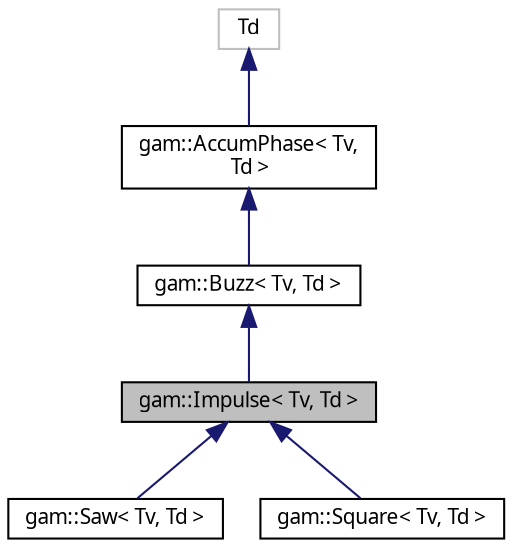 digraph "gam::Impulse&lt; Tv, Td &gt;"
{
 // LATEX_PDF_SIZE
  bgcolor="transparent";
  edge [fontname="FreeSans.ttf",fontsize="10",labelfontname="FreeSans.ttf",labelfontsize="10"];
  node [fontname="FreeSans.ttf",fontsize="10",shape=record];
  Node1 [label="gam::Impulse\< Tv, Td \>",height=0.2,width=0.4,color="black", fillcolor="grey75", style="filled", fontcolor="black",tooltip="Band-limited impulse train."];
  Node2 -> Node1 [dir="back",color="midnightblue",fontsize="10",style="solid",fontname="FreeSans.ttf"];
  Node2 [label="gam::Buzz\< Tv, Td \>",height=0.2,width=0.4,color="black",URL="$classgam_1_1_buzz.html",tooltip="Sum of cosine waves."];
  Node3 -> Node2 [dir="back",color="midnightblue",fontsize="10",style="solid",fontname="FreeSans.ttf"];
  Node3 [label="gam::AccumPhase\< Tv,\l Td \>",height=0.2,width=0.4,color="black",URL="$classgam_1_1_accum_phase.html",tooltip="Floating-point phase accumulator with output in [-A, A)"];
  Node4 -> Node3 [dir="back",color="midnightblue",fontsize="10",style="solid",fontname="FreeSans.ttf"];
  Node4 [label="Td",height=0.2,width=0.4,color="grey75",tooltip=" "];
  Node1 -> Node5 [dir="back",color="midnightblue",fontsize="10",style="solid",fontname="FreeSans.ttf"];
  Node5 [label="gam::Saw\< Tv, Td \>",height=0.2,width=0.4,color="black",URL="$structgam_1_1_saw.html",tooltip="Band-limited saw wave."];
  Node1 -> Node6 [dir="back",color="midnightblue",fontsize="10",style="solid",fontname="FreeSans.ttf"];
  Node6 [label="gam::Square\< Tv, Td \>",height=0.2,width=0.4,color="black",URL="$structgam_1_1_square.html",tooltip="Band-limited square wave."];
}
